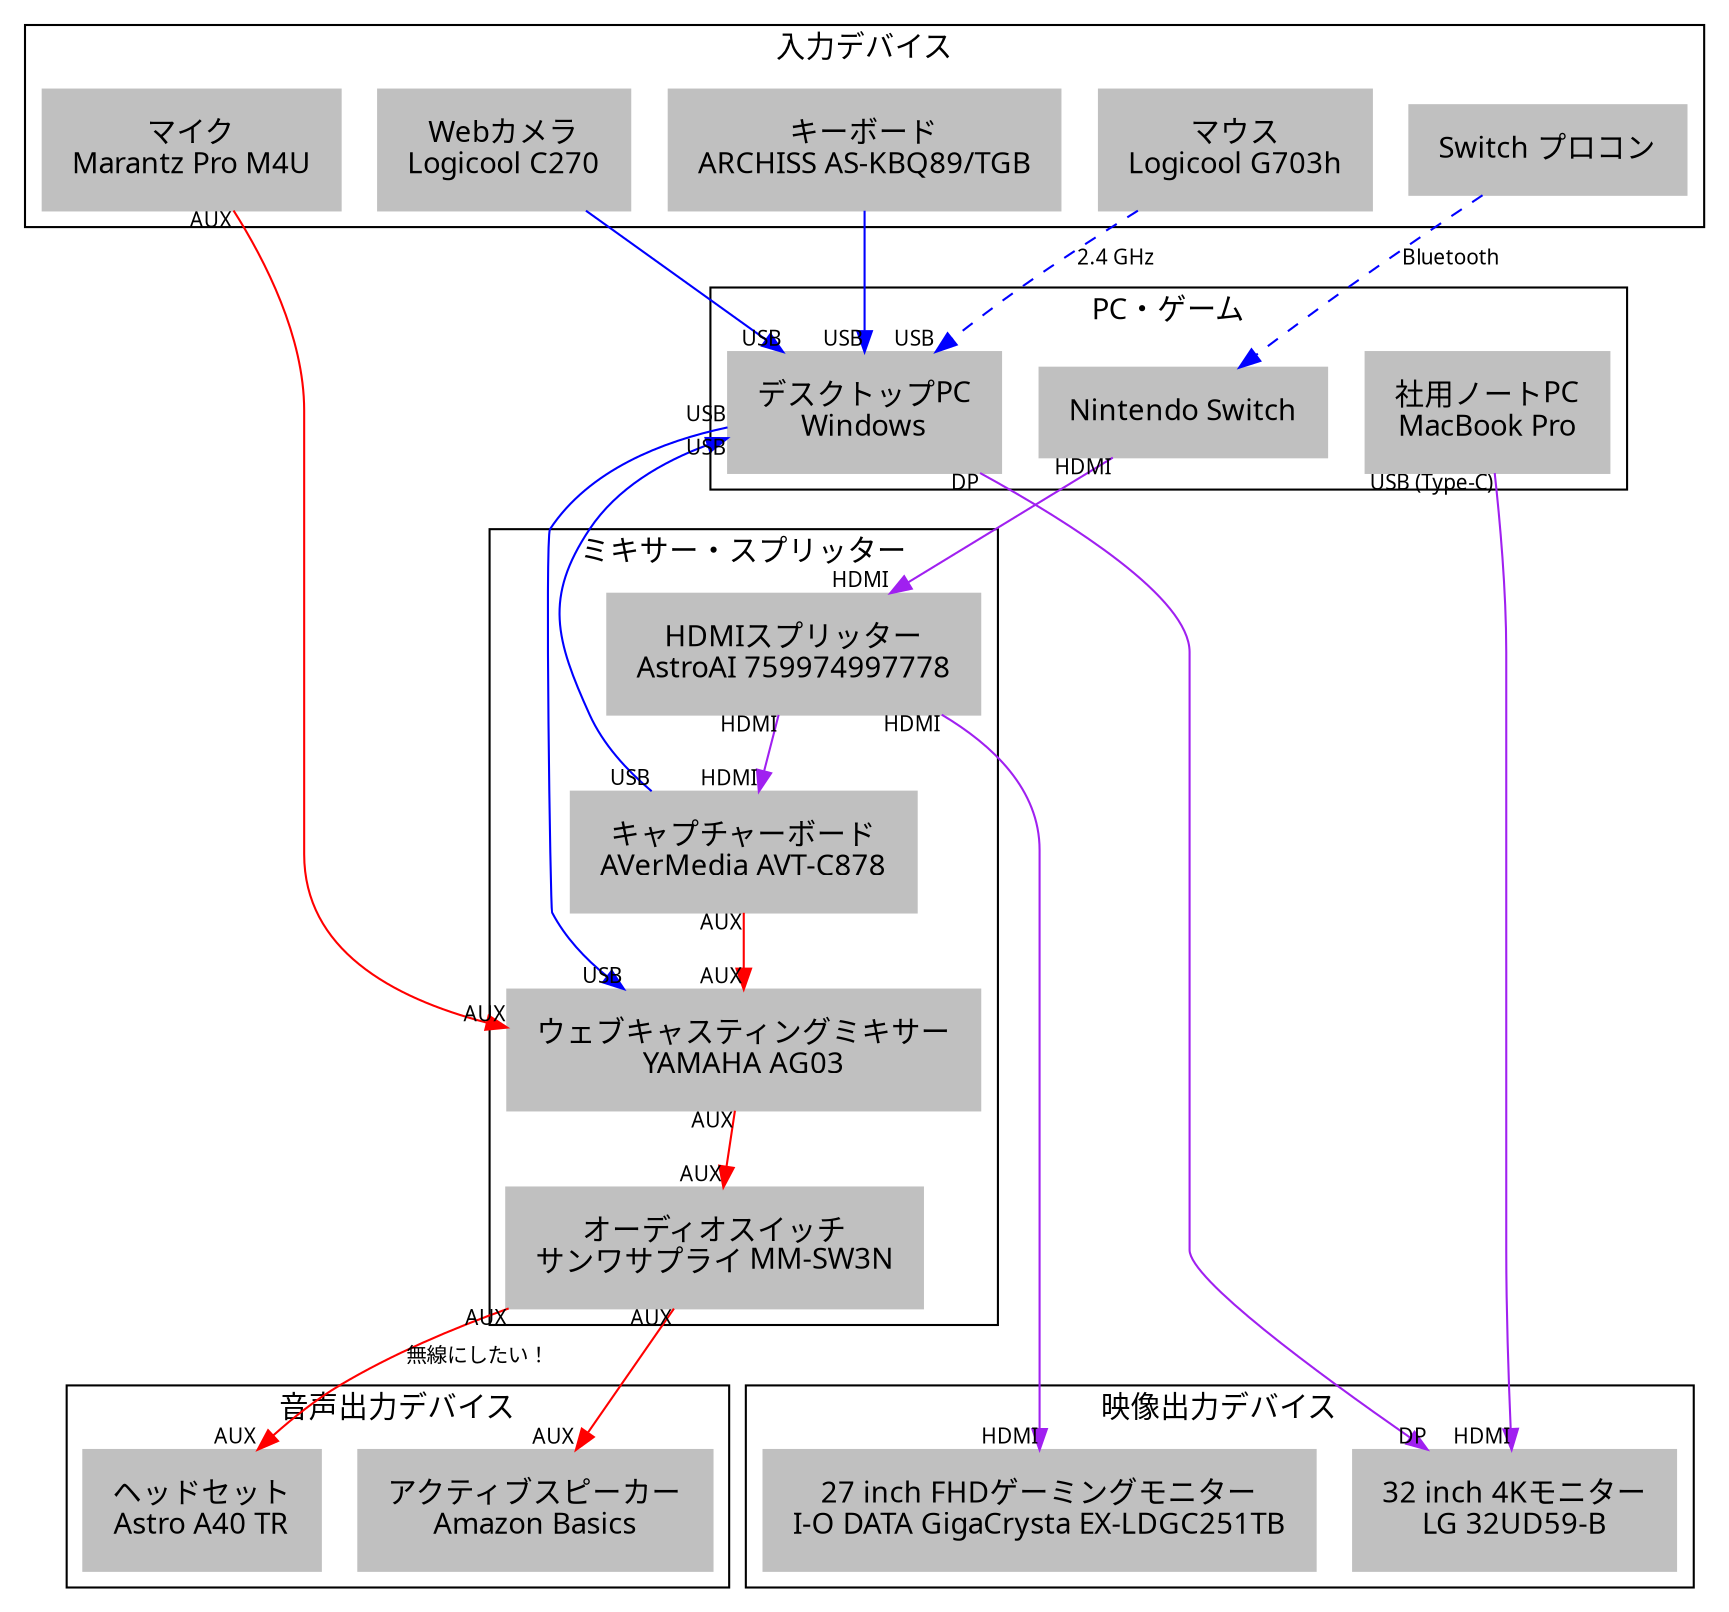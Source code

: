 digraph {
    newrank=true;

    graph [fontname="mplus-1p-light"];
    node [fontname="mplus-1p-light", margin=0.2, color="gray", shape="box", style="filled"];
    edge [fontname="mplus-1p-light", fontsize=10];

    subgraph cluster_pcs {
        label="PC・ゲーム";
        rank=same;
        pc_windows [label="デスクトップPC\nWindows"];
        pc_mbp [label="社用ノートPC\nMacBook Pro"];
        nintendo_switch [label="Nintendo Switch"];
    }

    subgraph cluster_input {
        label="入力デバイス";
        rank=same;
        keyboard [label="キーボード\nARCHISS AS-KBQ89/TGB"];
        mouse [label="マウス\nLogicool G703h"];
        mic [label="マイク\nMarantz Pro M4U"];
        cam [label="Webカメラ\nLogicool C270"];
        switch_controller [color="gray", label="Switch プロコン"];
    }

    subgraph cluster_mix {
        label="ミキサー・スプリッター";
        // rank=same;
        hdmi_splitter [label="HDMIスプリッター\nAstroAI 759974997778"];
        capture_board [label="キャプチャーボード\nAVerMedia AVT-C878"];
        webcasting_mixer [label="ウェブキャスティングミキサー\nYAMAHA AG03"];
        audio_switcher [label="オーディオスイッチ\nサンワサプライ MM-SW3N"];
    }

    subgraph cluster_video_output {
        label="映像出力デバイス";
        rank=same;
        monitor_4k [label="32 inch 4Kモニター\nLG 32UD59-B"];
        monitor_gigacrysta [label="27 inch FHDゲーミングモニター\nI-O DATA GigaCrysta EX-LDGC251TB"];
    }

    subgraph cluster_audio_output {
        label="音声出力デバイス";
        rank=same;
        active_speaker [label="アクティブスピーカー\nAmazon Basics"];
        headset [label="ヘッドセット\nAstro A40 TR"];
    }

    { rank=same; monitor_4k, monitor_gigacrysta, active_speaker, headset }

    nintendo_switch   -> hdmi_splitter      [color=purple, taillabel="HDMI", headlabel="HDMI"];
    hdmi_splitter     -> monitor_gigacrysta [color=purple, taillabel="HDMI", headlabel="HDMI"];
    hdmi_splitter     -> capture_board      [color=purple, taillabel="HDMI", headlabel="HDMI"];
    capture_board     -> pc_windows         [color=blue, taillabel="USB", headlabel="USB"];

    mouse             -> pc_windows         [color=blue, headlabel="USB", label="2.4 GHz", style="dashed"];
    keyboard          -> pc_windows         [color=blue, headlabel="USB"];
    mic               -> webcasting_mixer   [color=red, taillabel="AUX", headlabel="AUX"];
    cam               -> pc_windows         [color=blue, headlabel="USB"];
    switch_controller -> nintendo_switch    [color=blue, label="Bluetooth", style="dashed"];

    pc_windows        -> monitor_4k         [color=purple, taillabel="DP", headlabel="DP"];
    pc_mbp            -> monitor_4k         [color=purple, taillabel="USB (Type-C)", headlabel="HDMI"];
    pc_windows        -> webcasting_mixer   [color=blue, taillabel="USB", headlabel="USB"]

    webcasting_mixer  -> audio_switcher     [color=red, taillabel="AUX", headlabel="AUX"];
    audio_switcher    -> headset            [color=red, taillabel="AUX", headlabel="AUX", label="無線にしたい！"];
    audio_switcher    -> active_speaker     [color=red, taillabel="AUX", headlabel="AUX"];

    capture_board     -> webcasting_mixer   [color=red, taillabel="AUX", headlabel="AUX"];
}
